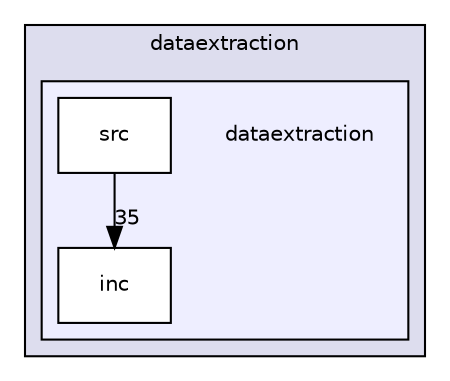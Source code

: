 digraph "dataextraction" {
  compound=true
  node [ fontsize="10", fontname="Helvetica"];
  edge [ labelfontsize="10", labelfontname="Helvetica"];
  subgraph clusterdir_08711687396811bca22fdfc4db4e2ce0 {
    graph [ bgcolor="#ddddee", pencolor="black", label="dataextraction" fontname="Helvetica", fontsize="10", URL="dir_08711687396811bca22fdfc4db4e2ce0.html"]
  subgraph clusterdir_0b324a45f127c629e5b76ab0f7789468 {
    graph [ bgcolor="#eeeeff", pencolor="black", label="" URL="dir_0b324a45f127c629e5b76ab0f7789468.html"];
    dir_0b324a45f127c629e5b76ab0f7789468 [shape=plaintext label="dataextraction"];
    dir_a565b85ebaa4f070a81a1d93e1e49a0f [shape=box label="inc" color="black" fillcolor="white" style="filled" URL="dir_a565b85ebaa4f070a81a1d93e1e49a0f.html"];
    dir_a161095621d259b900dce81df081d7d4 [shape=box label="src" color="black" fillcolor="white" style="filled" URL="dir_a161095621d259b900dce81df081d7d4.html"];
  }
  }
  dir_a161095621d259b900dce81df081d7d4->dir_a565b85ebaa4f070a81a1d93e1e49a0f [headlabel="35", labeldistance=1.5 headhref="dir_000004_000005.html"];
}
